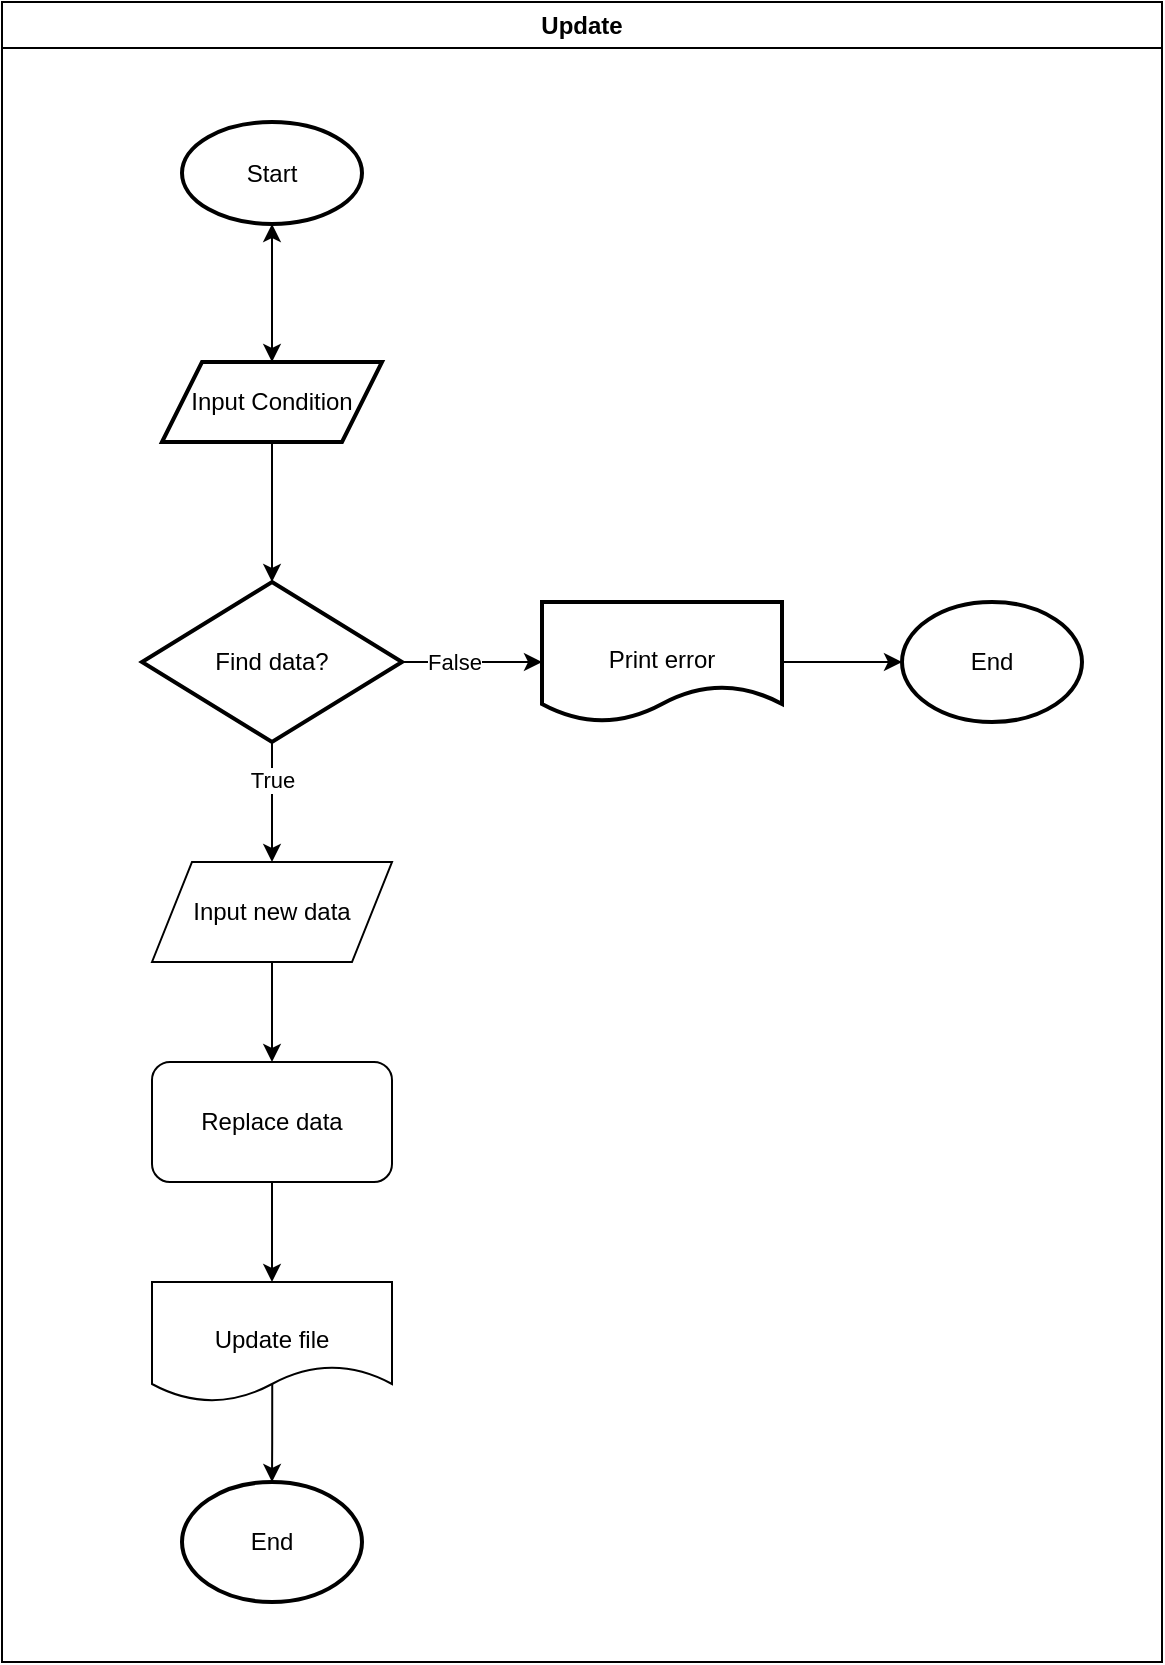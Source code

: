 <mxfile version="20.8.16" type="device"><diagram name="페이지-1" id="kmWNxBw9w0cO_FyoHxHj"><mxGraphModel dx="167" dy="98" grid="1" gridSize="10" guides="1" tooltips="1" connect="1" arrows="1" fold="1" page="1" pageScale="1" pageWidth="827" pageHeight="1169" math="0" shadow="0"><root><mxCell id="0"/><mxCell id="1" parent="0"/><mxCell id="V2JpyEflzCzcGiuvlqHr-1" value="Update" style="swimlane;whiteSpace=wrap;html=1;" parent="1" vertex="1"><mxGeometry x="90" y="180" width="580" height="830" as="geometry"/></mxCell><mxCell id="V2JpyEflzCzcGiuvlqHr-4" value="" style="edgeStyle=orthogonalEdgeStyle;rounded=0;orthogonalLoop=1;jettySize=auto;html=1;" parent="V2JpyEflzCzcGiuvlqHr-1" source="V2JpyEflzCzcGiuvlqHr-2" target="V2JpyEflzCzcGiuvlqHr-3" edge="1"><mxGeometry relative="1" as="geometry"/></mxCell><mxCell id="V2JpyEflzCzcGiuvlqHr-2" value="Start" style="strokeWidth=2;html=1;shape=mxgraph.flowchart.start_2;whiteSpace=wrap;" parent="V2JpyEflzCzcGiuvlqHr-1" vertex="1"><mxGeometry x="90" y="60" width="90" height="51" as="geometry"/></mxCell><mxCell id="V2JpyEflzCzcGiuvlqHr-8" value="" style="edgeStyle=orthogonalEdgeStyle;rounded=0;orthogonalLoop=1;jettySize=auto;html=1;entryX=0.5;entryY=1;entryDx=0;entryDy=0;entryPerimeter=0;exitX=0.5;exitY=0;exitDx=0;exitDy=0;" parent="V2JpyEflzCzcGiuvlqHr-1" source="V2JpyEflzCzcGiuvlqHr-3" target="V2JpyEflzCzcGiuvlqHr-2" edge="1"><mxGeometry relative="1" as="geometry"/></mxCell><mxCell id="xVn_Gc_foL4GywZkVXUx-2" style="edgeStyle=orthogonalEdgeStyle;rounded=0;orthogonalLoop=1;jettySize=auto;html=1;entryX=0.5;entryY=0;entryDx=0;entryDy=0;exitX=0.5;exitY=1;exitDx=0;exitDy=0;" parent="V2JpyEflzCzcGiuvlqHr-1" source="V2JpyEflzCzcGiuvlqHr-3" target="xVn_Gc_foL4GywZkVXUx-1" edge="1"><mxGeometry relative="1" as="geometry"/></mxCell><mxCell id="V2JpyEflzCzcGiuvlqHr-3" value="Input Condition" style="shape=parallelogram;perimeter=parallelogramPerimeter;whiteSpace=wrap;html=1;fixedSize=1;strokeWidth=2;" parent="V2JpyEflzCzcGiuvlqHr-1" vertex="1"><mxGeometry x="80" y="180" width="110" height="40" as="geometry"/></mxCell><mxCell id="xVn_Gc_foL4GywZkVXUx-4" value="" style="edgeStyle=orthogonalEdgeStyle;rounded=0;orthogonalLoop=1;jettySize=auto;html=1;exitX=1;exitY=0.5;exitDx=0;exitDy=0;entryX=0;entryY=0.5;entryDx=0;entryDy=0;" parent="V2JpyEflzCzcGiuvlqHr-1" source="xVn_Gc_foL4GywZkVXUx-1" target="xVn_Gc_foL4GywZkVXUx-3" edge="1"><mxGeometry relative="1" as="geometry"/></mxCell><mxCell id="xVn_Gc_foL4GywZkVXUx-9" value="False" style="edgeLabel;html=1;align=center;verticalAlign=middle;resizable=0;points=[];" parent="xVn_Gc_foL4GywZkVXUx-4" vertex="1" connectable="0"><mxGeometry x="-0.254" relative="1" as="geometry"><mxPoint as="offset"/></mxGeometry></mxCell><mxCell id="xVn_Gc_foL4GywZkVXUx-8" style="edgeStyle=orthogonalEdgeStyle;rounded=0;orthogonalLoop=1;jettySize=auto;html=1;entryX=0.5;entryY=0;entryDx=0;entryDy=0;exitX=0.5;exitY=1;exitDx=0;exitDy=0;" parent="V2JpyEflzCzcGiuvlqHr-1" source="xVn_Gc_foL4GywZkVXUx-1" target="xVn_Gc_foL4GywZkVXUx-10" edge="1"><mxGeometry relative="1" as="geometry"><mxPoint x="135" y="420" as="targetPoint"/></mxGeometry></mxCell><mxCell id="4-7hw_rLQCGMfQ0riOnw-1" value="True" style="edgeLabel;html=1;align=center;verticalAlign=middle;resizable=0;points=[];" vertex="1" connectable="0" parent="xVn_Gc_foL4GywZkVXUx-8"><mxGeometry x="-0.371" relative="1" as="geometry"><mxPoint as="offset"/></mxGeometry></mxCell><mxCell id="xVn_Gc_foL4GywZkVXUx-1" value="Find data?" style="rhombus;whiteSpace=wrap;html=1;strokeWidth=2;" parent="V2JpyEflzCzcGiuvlqHr-1" vertex="1"><mxGeometry x="70" y="290" width="130" height="80" as="geometry"/></mxCell><mxCell id="xVn_Gc_foL4GywZkVXUx-6" value="" style="edgeStyle=orthogonalEdgeStyle;rounded=0;orthogonalLoop=1;jettySize=auto;html=1;exitX=1;exitY=0.5;exitDx=0;exitDy=0;entryX=0;entryY=0.5;entryDx=0;entryDy=0;" parent="V2JpyEflzCzcGiuvlqHr-1" source="xVn_Gc_foL4GywZkVXUx-3" target="xVn_Gc_foL4GywZkVXUx-5" edge="1"><mxGeometry relative="1" as="geometry"/></mxCell><mxCell id="xVn_Gc_foL4GywZkVXUx-3" value="&lt;br&gt;Print error" style="shape=document;whiteSpace=wrap;html=1;boundedLbl=1;strokeWidth=2;" parent="V2JpyEflzCzcGiuvlqHr-1" vertex="1"><mxGeometry x="270" y="300" width="120" height="60" as="geometry"/></mxCell><mxCell id="xVn_Gc_foL4GywZkVXUx-5" value="End" style="ellipse;whiteSpace=wrap;html=1;strokeWidth=2;" parent="V2JpyEflzCzcGiuvlqHr-1" vertex="1"><mxGeometry x="450" y="300" width="90" height="60" as="geometry"/></mxCell><mxCell id="xVn_Gc_foL4GywZkVXUx-12" style="edgeStyle=orthogonalEdgeStyle;rounded=0;orthogonalLoop=1;jettySize=auto;html=1;entryX=0.5;entryY=0;entryDx=0;entryDy=0;exitX=0.5;exitY=1;exitDx=0;exitDy=0;" parent="V2JpyEflzCzcGiuvlqHr-1" source="xVn_Gc_foL4GywZkVXUx-10" target="xVn_Gc_foL4GywZkVXUx-11" edge="1"><mxGeometry relative="1" as="geometry"/></mxCell><mxCell id="xVn_Gc_foL4GywZkVXUx-10" value="Input new data" style="shape=parallelogram;perimeter=parallelogramPerimeter;whiteSpace=wrap;html=1;fixedSize=1;" parent="V2JpyEflzCzcGiuvlqHr-1" vertex="1"><mxGeometry x="75" y="430" width="120" height="50" as="geometry"/></mxCell><mxCell id="xVn_Gc_foL4GywZkVXUx-11" value="Replace data" style="rounded=1;whiteSpace=wrap;html=1;" parent="V2JpyEflzCzcGiuvlqHr-1" vertex="1"><mxGeometry x="75" y="530" width="120" height="60" as="geometry"/></mxCell><mxCell id="xVn_Gc_foL4GywZkVXUx-16" style="edgeStyle=orthogonalEdgeStyle;rounded=0;orthogonalLoop=1;jettySize=auto;html=1;entryX=0.5;entryY=0;entryDx=0;entryDy=0;exitX=0.501;exitY=0.845;exitDx=0;exitDy=0;exitPerimeter=0;" parent="V2JpyEflzCzcGiuvlqHr-1" source="xVn_Gc_foL4GywZkVXUx-14" target="xVn_Gc_foL4GywZkVXUx-15" edge="1"><mxGeometry relative="1" as="geometry"/></mxCell><mxCell id="xVn_Gc_foL4GywZkVXUx-14" value="&lt;br&gt;Update file" style="shape=document;whiteSpace=wrap;html=1;boundedLbl=1;" parent="V2JpyEflzCzcGiuvlqHr-1" vertex="1"><mxGeometry x="75" y="640" width="120" height="60" as="geometry"/></mxCell><mxCell id="xVn_Gc_foL4GywZkVXUx-13" style="edgeStyle=orthogonalEdgeStyle;rounded=0;orthogonalLoop=1;jettySize=auto;html=1;entryX=0.5;entryY=0;entryDx=0;entryDy=0;exitX=0.5;exitY=1;exitDx=0;exitDy=0;" parent="V2JpyEflzCzcGiuvlqHr-1" source="xVn_Gc_foL4GywZkVXUx-11" target="xVn_Gc_foL4GywZkVXUx-14" edge="1"><mxGeometry relative="1" as="geometry"><mxPoint x="135" y="630" as="targetPoint"/><mxPoint x="135" y="590" as="sourcePoint"/></mxGeometry></mxCell><mxCell id="xVn_Gc_foL4GywZkVXUx-15" value="End" style="ellipse;whiteSpace=wrap;html=1;strokeWidth=2;" parent="V2JpyEflzCzcGiuvlqHr-1" vertex="1"><mxGeometry x="90" y="740" width="90" height="60" as="geometry"/></mxCell></root></mxGraphModel></diagram></mxfile>